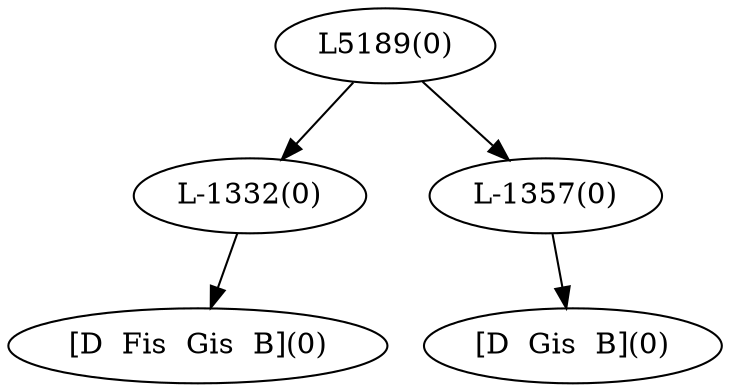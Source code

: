 digraph sample{
"L-1332(0)"->"[D  Fis  Gis  B](0)"
"L-1357(0)"->"[D  Gis  B](0)"
"L5189(0)"->"L-1332(0)"
"L5189(0)"->"L-1357(0)"
{rank = min; "L5189(0)"}
{rank = same; "L-1332(0)"; "L-1357(0)";}
{rank = max; "[D  Fis  Gis  B](0)"; "[D  Gis  B](0)";}
}